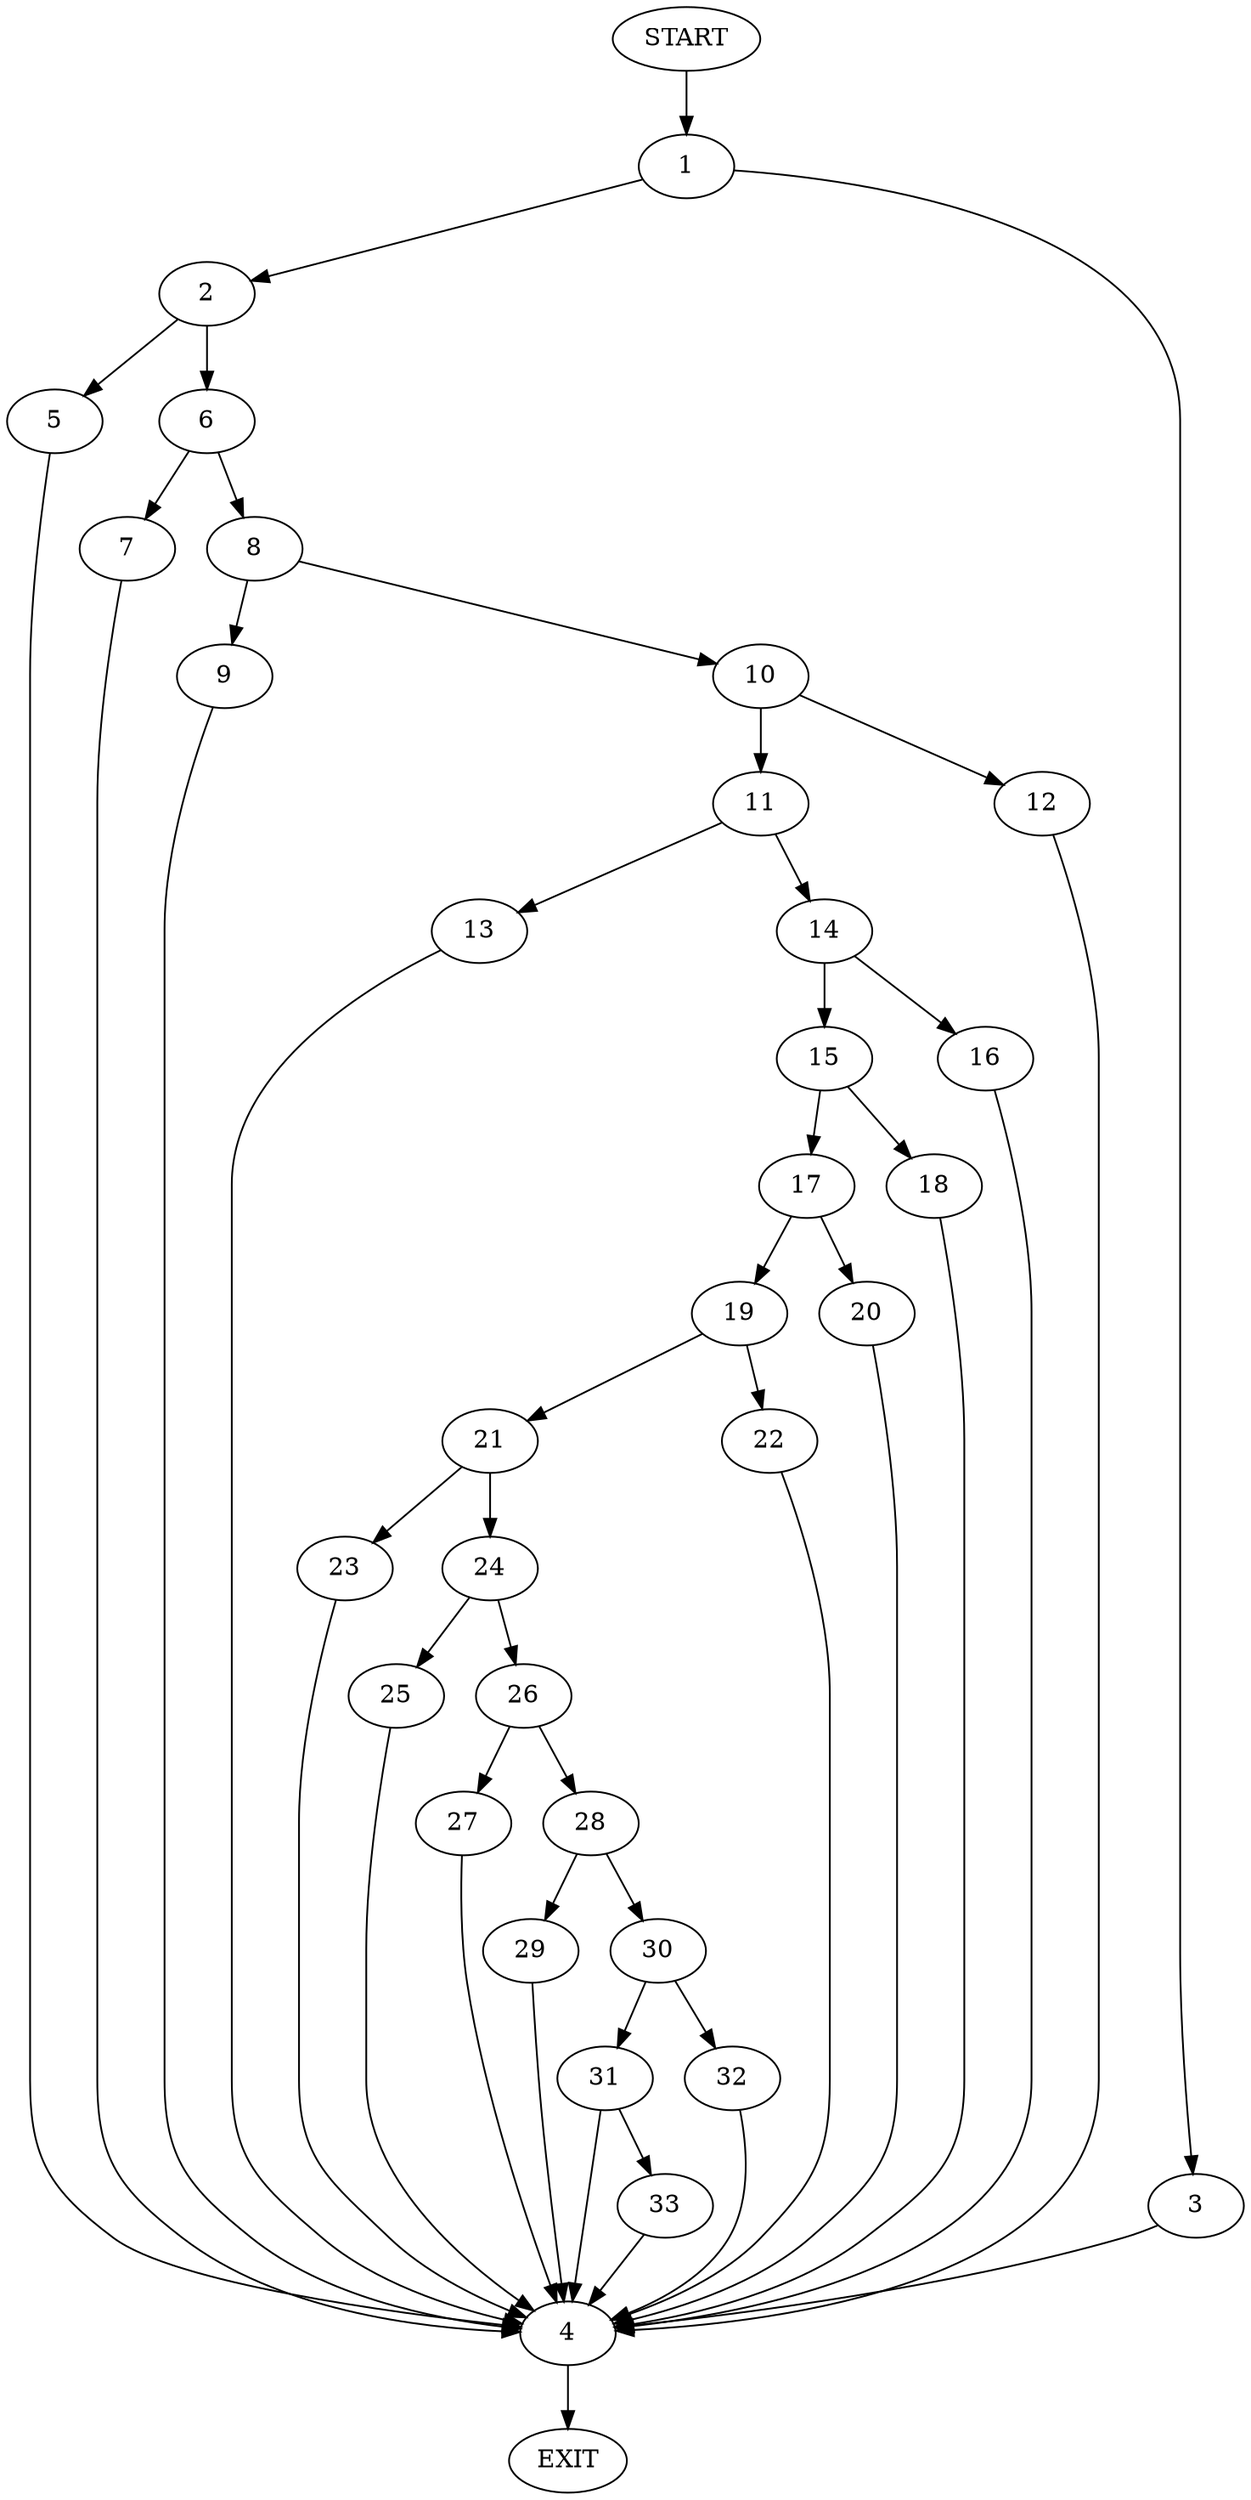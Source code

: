 digraph {
0 [label="START"]
34 [label="EXIT"]
0 -> 1
1 -> 2
1 -> 3
3 -> 4
2 -> 5
2 -> 6
4 -> 34
6 -> 7
6 -> 8
5 -> 4
8 -> 9
8 -> 10
7 -> 4
10 -> 11
10 -> 12
9 -> 4
12 -> 4
11 -> 13
11 -> 14
13 -> 4
14 -> 15
14 -> 16
16 -> 4
15 -> 17
15 -> 18
17 -> 19
17 -> 20
18 -> 4
20 -> 4
19 -> 21
19 -> 22
22 -> 4
21 -> 23
21 -> 24
23 -> 4
24 -> 25
24 -> 26
25 -> 4
26 -> 27
26 -> 28
28 -> 29
28 -> 30
27 -> 4
29 -> 4
30 -> 31
30 -> 32
31 -> 4
31 -> 33
32 -> 4
33 -> 4
}

